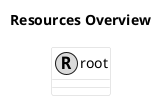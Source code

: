 @startuml
title Resources Overview

skinparam class {
	BackgroundColor white
	ArrowColor SeaGreen
	BorderColor #CDCDCD
}

class "root" as 810791903 << (R,#DADADA) >> {
}



@enduml